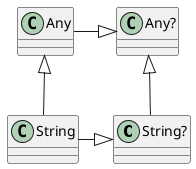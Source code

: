 @startuml

"String?" <|-left- String
"Any?" <|-left- Any

Any <|-- String

"Any?" <|-- "String?"

@enduml
